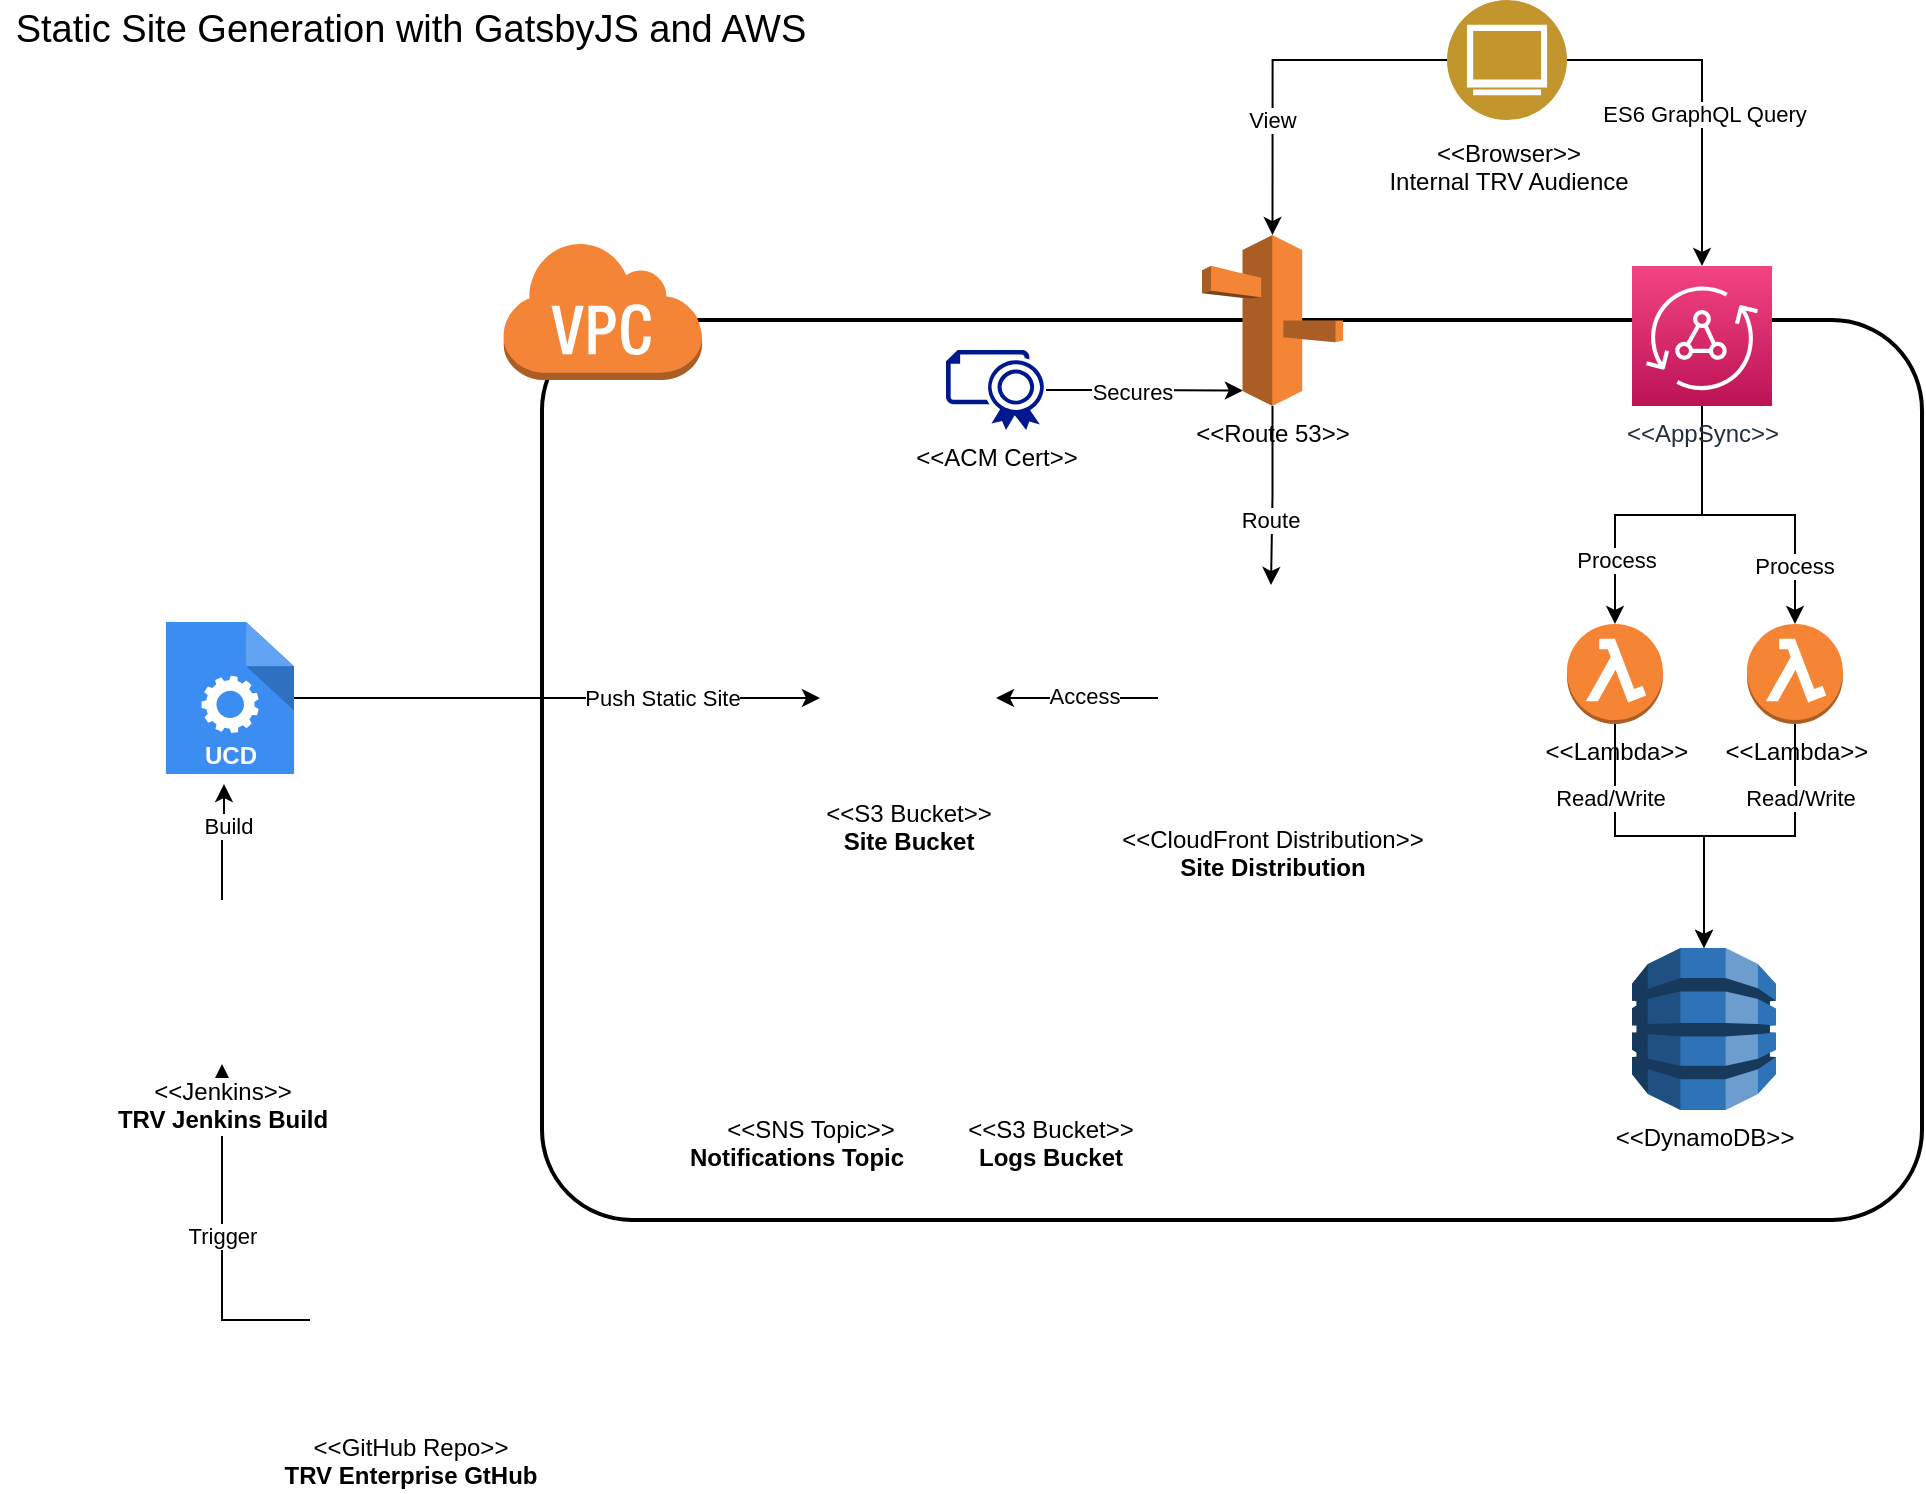 <mxfile version="12.1.8" type="github" pages="1">
  <diagram id="x5b_3-YbYWvAeVyZhtYZ" name="Page-1">
    <mxGraphModel dx="1329" dy="757" grid="1" gridSize="10" guides="1" tooltips="1" connect="1" arrows="1" fold="1" page="1" pageScale="1" pageWidth="1100" pageHeight="850" math="0" shadow="0">
      <root>
        <mxCell id="0"/>
        <mxCell id="1" parent="0"/>
        <mxCell id="OW8kXWaO3b8pZu1HZWHI-2" value="" style="rounded=1;arcSize=10;dashed=0;strokeColor=#000000;fillColor=none;gradientColor=none;strokeWidth=2;" parent="1" vertex="1">
          <mxGeometry x="300" y="200" width="690" height="450" as="geometry"/>
        </mxCell>
        <mxCell id="VhqsVnI0zUZjItoEZSw--12" style="edgeStyle=orthogonalEdgeStyle;rounded=0;orthogonalLoop=1;jettySize=auto;html=1;entryX=0.5;entryY=0;entryDx=0;entryDy=0;entryPerimeter=0;fontColor=#FFFFFF;" edge="1" parent="1" source="OW8kXWaO3b8pZu1HZWHI-1" target="VhqsVnI0zUZjItoEZSw--11">
          <mxGeometry relative="1" as="geometry">
            <mxPoint x="884.5" y="310" as="sourcePoint"/>
          </mxGeometry>
        </mxCell>
        <mxCell id="VhqsVnI0zUZjItoEZSw--52" value="Process" style="text;html=1;resizable=0;points=[];align=center;verticalAlign=middle;labelBackgroundColor=#ffffff;fontSize=11;fontColor=#000000;" vertex="1" connectable="0" parent="VhqsVnI0zUZjItoEZSw--12">
          <mxGeometry x="0.579" relative="1" as="geometry">
            <mxPoint as="offset"/>
          </mxGeometry>
        </mxCell>
        <mxCell id="VhqsVnI0zUZjItoEZSw--17" style="edgeStyle=orthogonalEdgeStyle;rounded=0;orthogonalLoop=1;jettySize=auto;html=1;fontColor=#FFFFFF;" edge="1" parent="1" source="OW8kXWaO3b8pZu1HZWHI-1" target="OW8kXWaO3b8pZu1HZWHI-5">
          <mxGeometry relative="1" as="geometry"/>
        </mxCell>
        <mxCell id="VhqsVnI0zUZjItoEZSw--53" value="Process" style="text;html=1;resizable=0;points=[];align=center;verticalAlign=middle;labelBackgroundColor=#ffffff;fontSize=11;fontColor=#000000;" vertex="1" connectable="0" parent="VhqsVnI0zUZjItoEZSw--17">
          <mxGeometry x="0.628" y="-1" relative="1" as="geometry">
            <mxPoint as="offset"/>
          </mxGeometry>
        </mxCell>
        <mxCell id="OW8kXWaO3b8pZu1HZWHI-1" value="&amp;lt;&amp;lt;AppSync&amp;gt;&amp;gt;&lt;br&gt;&lt;br&gt;" style="outlineConnect=0;fontColor=#232F3E;gradientColor=#F34482;gradientDirection=north;fillColor=#BC1356;strokeColor=#ffffff;dashed=0;verticalLabelPosition=bottom;verticalAlign=top;align=center;html=1;fontSize=12;fontStyle=0;aspect=fixed;shape=mxgraph.aws4.resourceIcon;resIcon=mxgraph.aws4.appsync;" parent="1" vertex="1">
          <mxGeometry x="845" y="173" width="70" height="70" as="geometry"/>
        </mxCell>
        <mxCell id="OW8kXWaO3b8pZu1HZWHI-3" value="" style="dashed=0;html=1;shape=mxgraph.aws3.virtual_private_cloud;fillColor=#F58536;gradientColor=none;dashed=0;" parent="1" vertex="1">
          <mxGeometry x="280" y="160" width="100" height="70" as="geometry"/>
        </mxCell>
        <mxCell id="VhqsVnI0zUZjItoEZSw--15" style="edgeStyle=orthogonalEdgeStyle;rounded=0;orthogonalLoop=1;jettySize=auto;html=1;fontColor=#FFFFFF;" edge="1" parent="1" source="OW8kXWaO3b8pZu1HZWHI-5" target="VhqsVnI0zUZjItoEZSw--9">
          <mxGeometry relative="1" as="geometry"/>
        </mxCell>
        <mxCell id="VhqsVnI0zUZjItoEZSw--55" value="Read/Write" style="text;html=1;resizable=0;points=[];align=center;verticalAlign=middle;labelBackgroundColor=#ffffff;fontSize=11;fontColor=#000000;" vertex="1" connectable="0" parent="VhqsVnI0zUZjItoEZSw--15">
          <mxGeometry x="-0.532" y="2" relative="1" as="geometry">
            <mxPoint as="offset"/>
          </mxGeometry>
        </mxCell>
        <mxCell id="OW8kXWaO3b8pZu1HZWHI-5" value="&amp;lt;&amp;lt;Lambda&amp;gt;&amp;gt;" style="outlineConnect=0;dashed=0;verticalLabelPosition=bottom;verticalAlign=top;align=center;html=1;shape=mxgraph.aws3.lambda_function;fillColor=#F58534;gradientColor=none;" parent="1" vertex="1">
          <mxGeometry x="902.5" y="352" width="48" height="50" as="geometry"/>
        </mxCell>
        <mxCell id="VhqsVnI0zUZjItoEZSw--49" value="Trigger" style="edgeStyle=orthogonalEdgeStyle;rounded=0;orthogonalLoop=1;jettySize=auto;html=1;fontSize=11;fontColor=#000000;" edge="1" parent="1" source="VhqsVnI0zUZjItoEZSw--1" target="VhqsVnI0zUZjItoEZSw--2">
          <mxGeometry relative="1" as="geometry"/>
        </mxCell>
        <mxCell id="VhqsVnI0zUZjItoEZSw--1" value="&amp;lt;&amp;lt;GitHub Repo&amp;gt;&amp;gt;&lt;br&gt;&lt;b&gt;TRV Enterprise GtHub&lt;/b&gt;" style="shape=image;html=1;verticalAlign=top;verticalLabelPosition=bottom;labelBackgroundColor=#ffffff;imageAspect=0;aspect=fixed;image=https://cdn3.iconfinder.com/data/icons/free-social-icons/67/github_six_black-128.png" vertex="1" parent="1">
          <mxGeometry x="184" y="650" width="100" height="100" as="geometry"/>
        </mxCell>
        <mxCell id="VhqsVnI0zUZjItoEZSw--19" style="edgeStyle=orthogonalEdgeStyle;rounded=0;orthogonalLoop=1;jettySize=auto;html=1;entryX=0.453;entryY=1.066;entryDx=0;entryDy=0;entryPerimeter=0;fontColor=#FFFFFF;" edge="1" parent="1" source="VhqsVnI0zUZjItoEZSw--2" target="VhqsVnI0zUZjItoEZSw--4">
          <mxGeometry relative="1" as="geometry"/>
        </mxCell>
        <mxCell id="VhqsVnI0zUZjItoEZSw--48" value="Build" style="text;html=1;resizable=0;points=[];align=center;verticalAlign=middle;labelBackgroundColor=#ffffff;fontSize=11;fontColor=#000000;" vertex="1" connectable="0" parent="VhqsVnI0zUZjItoEZSw--19">
          <mxGeometry x="0.288" y="-2" relative="1" as="geometry">
            <mxPoint as="offset"/>
          </mxGeometry>
        </mxCell>
        <mxCell id="VhqsVnI0zUZjItoEZSw--2" value="&amp;lt;&amp;lt;Jenkins&amp;gt;&amp;gt;&lt;br&gt;&lt;b&gt;TRV Jenkins Build&lt;/b&gt;" style="shape=image;html=1;verticalAlign=top;verticalLabelPosition=bottom;labelBackgroundColor=#ffffff;imageAspect=0;aspect=fixed;image=https://cdn4.iconfinder.com/data/icons/logos-brands-5/24/jenkins-128.png" vertex="1" parent="1">
          <mxGeometry x="99" y="490" width="82" height="82" as="geometry"/>
        </mxCell>
        <mxCell id="VhqsVnI0zUZjItoEZSw--8" style="edgeStyle=orthogonalEdgeStyle;rounded=0;orthogonalLoop=1;jettySize=auto;html=1;fontColor=#FFFFFF;" edge="1" parent="1" source="VhqsVnI0zUZjItoEZSw--4" target="VhqsVnI0zUZjItoEZSw--5">
          <mxGeometry relative="1" as="geometry"/>
        </mxCell>
        <mxCell id="VhqsVnI0zUZjItoEZSw--45" value="Push Static Site" style="text;html=1;resizable=0;points=[];align=center;verticalAlign=middle;labelBackgroundColor=#ffffff;fontSize=11;fontColor=#000000;" vertex="1" connectable="0" parent="VhqsVnI0zUZjItoEZSw--8">
          <mxGeometry x="0.247" y="-1" relative="1" as="geometry">
            <mxPoint x="20" y="-1" as="offset"/>
          </mxGeometry>
        </mxCell>
        <mxCell id="VhqsVnI0zUZjItoEZSw--4" value="&lt;b&gt;UCD&lt;/b&gt;" style="html=1;aspect=fixed;strokeColor=none;shadow=0;align=center;verticalAlign=bottom;fillColor=#3B8DF1;shape=mxgraph.gcp2.process;fontColor=#FFFFFF;" vertex="1" parent="1">
          <mxGeometry x="112" y="351" width="64" height="76" as="geometry"/>
        </mxCell>
        <mxCell id="VhqsVnI0zUZjItoEZSw--5" value="&amp;lt;&amp;lt;S3 Bucket&amp;gt;&amp;gt;&lt;br&gt;&lt;b&gt;Site Bucket&lt;/b&gt;" style="shape=image;html=1;verticalAlign=top;verticalLabelPosition=bottom;labelBackgroundColor=#ffffff;imageAspect=0;aspect=fixed;image=https://cdn2.iconfinder.com/data/icons/amazon-aws-stencils/100/Storage__Content_Delivery_Amazon_S3_Bucket-128.png" vertex="1" parent="1">
          <mxGeometry x="439" y="345" width="88" height="88" as="geometry"/>
        </mxCell>
        <mxCell id="VhqsVnI0zUZjItoEZSw--9" value="&lt;font color=&quot;#000000&quot;&gt;&amp;lt;&amp;lt;DynamoDB&amp;gt;&amp;gt;&lt;/font&gt;" style="outlineConnect=0;dashed=0;verticalLabelPosition=bottom;verticalAlign=top;align=center;html=1;shape=mxgraph.aws3.dynamo_db;fillColor=#2E73B8;gradientColor=none;fontColor=#FFFFFF;" vertex="1" parent="1">
          <mxGeometry x="845" y="514" width="72" height="81" as="geometry"/>
        </mxCell>
        <mxCell id="VhqsVnI0zUZjItoEZSw--14" style="edgeStyle=orthogonalEdgeStyle;rounded=0;orthogonalLoop=1;jettySize=auto;html=1;entryX=0.5;entryY=0;entryDx=0;entryDy=0;entryPerimeter=0;fontColor=#FFFFFF;" edge="1" parent="1" source="VhqsVnI0zUZjItoEZSw--11" target="VhqsVnI0zUZjItoEZSw--9">
          <mxGeometry relative="1" as="geometry"/>
        </mxCell>
        <mxCell id="VhqsVnI0zUZjItoEZSw--54" value="Read/Write" style="text;html=1;resizable=0;points=[];align=center;verticalAlign=middle;labelBackgroundColor=#ffffff;fontSize=11;fontColor=#000000;" vertex="1" connectable="0" parent="VhqsVnI0zUZjItoEZSw--14">
          <mxGeometry x="-0.526" y="-3" relative="1" as="geometry">
            <mxPoint as="offset"/>
          </mxGeometry>
        </mxCell>
        <mxCell id="VhqsVnI0zUZjItoEZSw--11" value="&amp;lt;&amp;lt;Lambda&amp;gt;&amp;gt;&lt;br&gt;" style="outlineConnect=0;dashed=0;verticalLabelPosition=bottom;verticalAlign=top;align=center;html=1;shape=mxgraph.aws3.lambda_function;fillColor=#F58534;gradientColor=none;" vertex="1" parent="1">
          <mxGeometry x="812.5" y="352" width="48" height="50" as="geometry"/>
        </mxCell>
        <mxCell id="VhqsVnI0zUZjItoEZSw--43" style="edgeStyle=orthogonalEdgeStyle;rounded=0;orthogonalLoop=1;jettySize=auto;html=1;entryX=0.29;entryY=0.91;entryDx=0;entryDy=0;entryPerimeter=0;fontSize=19;fontColor=#000000;" edge="1" parent="1" source="VhqsVnI0zUZjItoEZSw--20" target="VhqsVnI0zUZjItoEZSw--41">
          <mxGeometry relative="1" as="geometry"/>
        </mxCell>
        <mxCell id="VhqsVnI0zUZjItoEZSw--44" value="Secures" style="text;html=1;resizable=0;points=[];align=center;verticalAlign=middle;labelBackgroundColor=#ffffff;fontSize=11;fontColor=#000000;" vertex="1" connectable="0" parent="VhqsVnI0zUZjItoEZSw--43">
          <mxGeometry x="-0.122" relative="1" as="geometry">
            <mxPoint as="offset"/>
          </mxGeometry>
        </mxCell>
        <mxCell id="VhqsVnI0zUZjItoEZSw--20" value="&lt;font color=&quot;#000000&quot;&gt;&amp;lt;&amp;lt;ACM Cert&amp;gt;&amp;gt;&lt;/font&gt;" style="aspect=fixed;pointerEvents=1;shadow=0;dashed=0;html=1;strokeColor=none;labelPosition=center;verticalLabelPosition=bottom;verticalAlign=top;align=center;fillColor=#00188D;shape=mxgraph.azure.certificate;fontColor=#FFFFFF;" vertex="1" parent="1">
          <mxGeometry x="502" y="215" width="50" height="40" as="geometry"/>
        </mxCell>
        <mxCell id="VhqsVnI0zUZjItoEZSw--27" value="&amp;lt;&amp;lt;S3 Bucket&amp;gt;&amp;gt;&lt;br&gt;&lt;b&gt;Logs Bucket&lt;/b&gt;" style="shape=image;html=1;verticalAlign=top;verticalLabelPosition=bottom;labelBackgroundColor=#ffffff;imageAspect=0;aspect=fixed;image=https://cdn2.iconfinder.com/data/icons/amazon-aws-stencils/100/Storage__Content_Delivery_Amazon_S3_Bucket-128.png" vertex="1" parent="1">
          <mxGeometry x="510" y="503" width="88" height="88" as="geometry"/>
        </mxCell>
        <mxCell id="VhqsVnI0zUZjItoEZSw--28" value="&amp;lt;&amp;lt;&lt;font color=&quot;#000000&quot;&gt;&amp;lt;&amp;lt;SNS Topic&amp;gt;&amp;gt;&lt;br&gt;&lt;b&gt;Notifications Topic&lt;/b&gt;&lt;br&gt;&lt;/font&gt;" style="shape=image;html=1;verticalAlign=top;verticalLabelPosition=bottom;labelBackgroundColor=#ffffff;imageAspect=0;aspect=fixed;image=https://cdn2.iconfinder.com/data/icons/amazon-aws-stencils/100/App_Services_copy_Amazon_SNS_Topic-128.png;fontColor=#FFFFFF;" vertex="1" parent="1">
          <mxGeometry x="383.5" y="505" width="86" height="86" as="geometry"/>
        </mxCell>
        <mxCell id="VhqsVnI0zUZjItoEZSw--34" style="edgeStyle=orthogonalEdgeStyle;rounded=0;orthogonalLoop=1;jettySize=auto;html=1;fontColor=#000000;" edge="1" parent="1" source="VhqsVnI0zUZjItoEZSw--33" target="VhqsVnI0zUZjItoEZSw--5">
          <mxGeometry relative="1" as="geometry"/>
        </mxCell>
        <mxCell id="VhqsVnI0zUZjItoEZSw--50" value="Access" style="text;html=1;resizable=0;points=[];align=center;verticalAlign=middle;labelBackgroundColor=#ffffff;fontSize=11;fontColor=#000000;" vertex="1" connectable="0" parent="VhqsVnI0zUZjItoEZSw--34">
          <mxGeometry x="-0.086" y="-1" relative="1" as="geometry">
            <mxPoint as="offset"/>
          </mxGeometry>
        </mxCell>
        <mxCell id="VhqsVnI0zUZjItoEZSw--33" value="&amp;lt;&amp;lt;CloudFront Distribution&amp;gt;&amp;gt;&lt;br&gt;&lt;b&gt;Site Distribution&lt;/b&gt;" style="shape=image;html=1;verticalAlign=top;verticalLabelPosition=bottom;labelBackgroundColor=#ffffff;imageAspect=0;aspect=fixed;image=https://cdn2.iconfinder.com/data/icons/amazon-aws-stencils/100/Storage__Content_Delivery_Amazon_CloudFront_Download_Distribution-128.png;fontColor=#000000;" vertex="1" parent="1">
          <mxGeometry x="608" y="332.5" width="113" height="113" as="geometry"/>
        </mxCell>
        <mxCell id="VhqsVnI0zUZjItoEZSw--37" style="edgeStyle=orthogonalEdgeStyle;rounded=0;orthogonalLoop=1;jettySize=auto;html=1;fontColor=#000000;entryX=0.5;entryY=0;entryDx=0;entryDy=0;entryPerimeter=0;" edge="1" parent="1" source="VhqsVnI0zUZjItoEZSw--36" target="VhqsVnI0zUZjItoEZSw--41">
          <mxGeometry relative="1" as="geometry"/>
        </mxCell>
        <mxCell id="VhqsVnI0zUZjItoEZSw--46" value="View" style="text;html=1;resizable=0;points=[];align=center;verticalAlign=middle;labelBackgroundColor=#ffffff;fontSize=11;fontColor=#000000;" vertex="1" connectable="0" parent="VhqsVnI0zUZjItoEZSw--37">
          <mxGeometry x="-0.424" relative="1" as="geometry">
            <mxPoint x="-37" y="30" as="offset"/>
          </mxGeometry>
        </mxCell>
        <mxCell id="VhqsVnI0zUZjItoEZSw--39" style="edgeStyle=orthogonalEdgeStyle;rounded=0;orthogonalLoop=1;jettySize=auto;html=1;fontColor=#000000;" edge="1" parent="1" source="VhqsVnI0zUZjItoEZSw--36" target="OW8kXWaO3b8pZu1HZWHI-1">
          <mxGeometry relative="1" as="geometry"/>
        </mxCell>
        <mxCell id="VhqsVnI0zUZjItoEZSw--47" value="ES6 GraphQL Query" style="text;html=1;resizable=0;points=[];align=center;verticalAlign=middle;labelBackgroundColor=#ffffff;fontSize=11;fontColor=#000000;" vertex="1" connectable="0" parent="VhqsVnI0zUZjItoEZSw--39">
          <mxGeometry x="-0.208" y="-27" relative="1" as="geometry">
            <mxPoint x="28" y="27" as="offset"/>
          </mxGeometry>
        </mxCell>
        <mxCell id="VhqsVnI0zUZjItoEZSw--36" value="&amp;lt;&amp;lt;Browser&amp;gt;&amp;gt;&lt;br&gt;Internal TRV Audience" style="aspect=fixed;perimeter=ellipsePerimeter;html=1;align=center;shadow=0;dashed=0;fontColor=#000000;labelBackgroundColor=#ffffff;fontSize=12;spacingTop=3;image;image=img/lib/ibm/users/browser.svg;" vertex="1" parent="1">
          <mxGeometry x="752.5" y="40" width="60" height="60" as="geometry"/>
        </mxCell>
        <mxCell id="VhqsVnI0zUZjItoEZSw--40" value="Static Site Generation with GatsbyJS and AWS" style="text;html=1;resizable=0;autosize=1;align=center;verticalAlign=middle;points=[];fillColor=none;strokeColor=none;rounded=0;fontColor=#000000;fontSize=19;" vertex="1" parent="1">
          <mxGeometry x="29" y="40" width="410" height="30" as="geometry"/>
        </mxCell>
        <mxCell id="VhqsVnI0zUZjItoEZSw--42" style="edgeStyle=orthogonalEdgeStyle;rounded=0;orthogonalLoop=1;jettySize=auto;html=1;fontSize=19;fontColor=#000000;" edge="1" parent="1" source="VhqsVnI0zUZjItoEZSw--41" target="VhqsVnI0zUZjItoEZSw--33">
          <mxGeometry relative="1" as="geometry"/>
        </mxCell>
        <mxCell id="VhqsVnI0zUZjItoEZSw--51" value="Route" style="text;html=1;resizable=0;points=[];align=center;verticalAlign=middle;labelBackgroundColor=#ffffff;fontSize=11;fontColor=#000000;" vertex="1" connectable="0" parent="VhqsVnI0zUZjItoEZSw--42">
          <mxGeometry x="0.006" y="-10" relative="1" as="geometry">
            <mxPoint x="9.5" y="12" as="offset"/>
          </mxGeometry>
        </mxCell>
        <mxCell id="VhqsVnI0zUZjItoEZSw--41" value="&amp;lt;&amp;lt;Route 53&amp;gt;&amp;gt;&lt;br&gt;" style="outlineConnect=0;dashed=0;verticalLabelPosition=bottom;verticalAlign=top;align=center;html=1;shape=mxgraph.aws3.route_53;fillColor=#F58536;gradientColor=none;fontSize=12;fontColor=#000000;" vertex="1" parent="1">
          <mxGeometry x="630" y="157.5" width="70.5" height="85.5" as="geometry"/>
        </mxCell>
      </root>
    </mxGraphModel>
  </diagram>
</mxfile>
